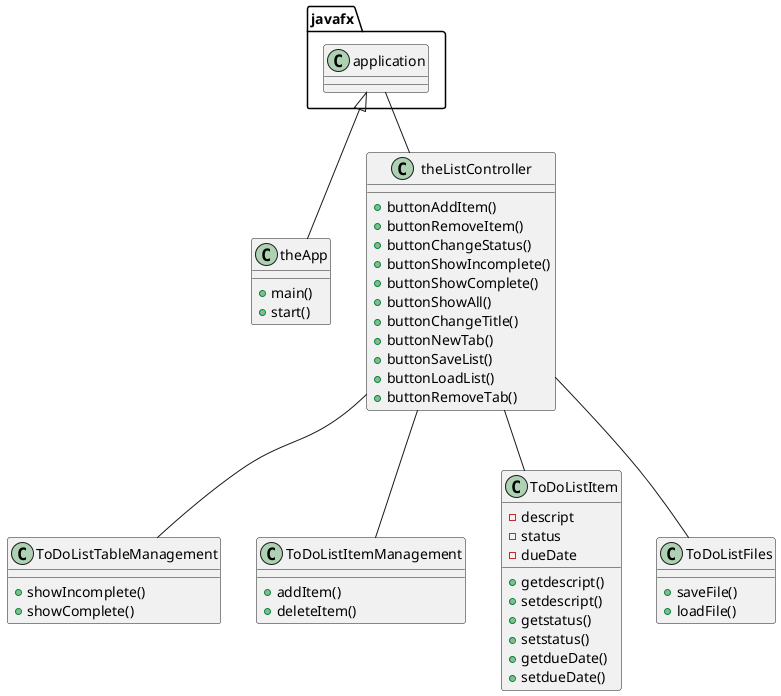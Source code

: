 @startuml
'https://plantuml.com/class-diagram

javafx.application <|-- theApp
javafx.application -- theListController
theListController -- ToDoListTableManagement
theListController -- ToDoListItemManagement
theListController -- ToDoListItem
theListController -- ToDoListFiles

class theApp {
+main()
+start()
}

class theListController {
+buttonAddItem()
+buttonRemoveItem()
+buttonChangeStatus()
+buttonShowIncomplete()
+buttonShowComplete()
+buttonShowAll()
+buttonChangeTitle()
+buttonNewTab()
+buttonSaveList()
+buttonLoadList()
+buttonRemoveTab()
}

class ToDoListFiles {
+saveFile()
+loadFile()
}

class ToDoListItem {
-descript
-status
-dueDate
+getdescript()
+setdescript()
+getstatus()
+setstatus()
+getdueDate()
+setdueDate()
}

class ToDoListItemManagement {
+addItem()
+deleteItem()
}

class ToDoListTableManagement {
+showIncomplete()
+showComplete()
}

@enduml
